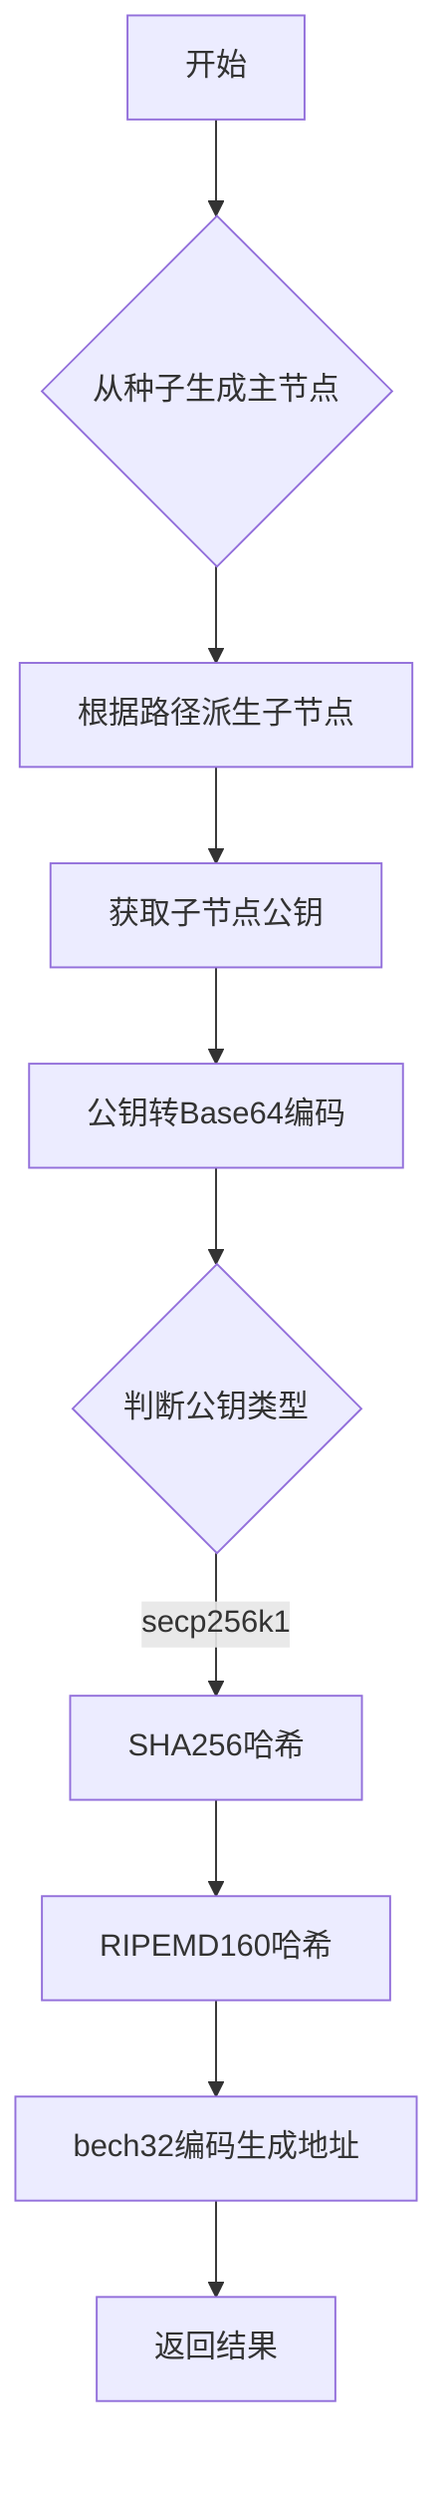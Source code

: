 flowchart TD
    A[开始] --> B{从种子生成主节点}
    B --> C[根据路径派生子节点]
    C --> D[获取子节点公钥]
    D --> E[公钥转Base64编码]
    E --> F{判断公钥类型}
    F -->|secp256k1| G[SHA256哈希]
    G --> H[RIPEMD160哈希]
    H --> I[bech32编码生成地址]
    I --> J[返回结果]